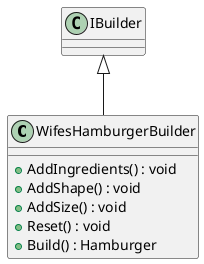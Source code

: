@startuml
class WifesHamburgerBuilder {
    + AddIngredients() : void
    + AddShape() : void
    + AddSize() : void
    + Reset() : void
    + Build() : Hamburger
}
IBuilder <|-- WifesHamburgerBuilder
@enduml
